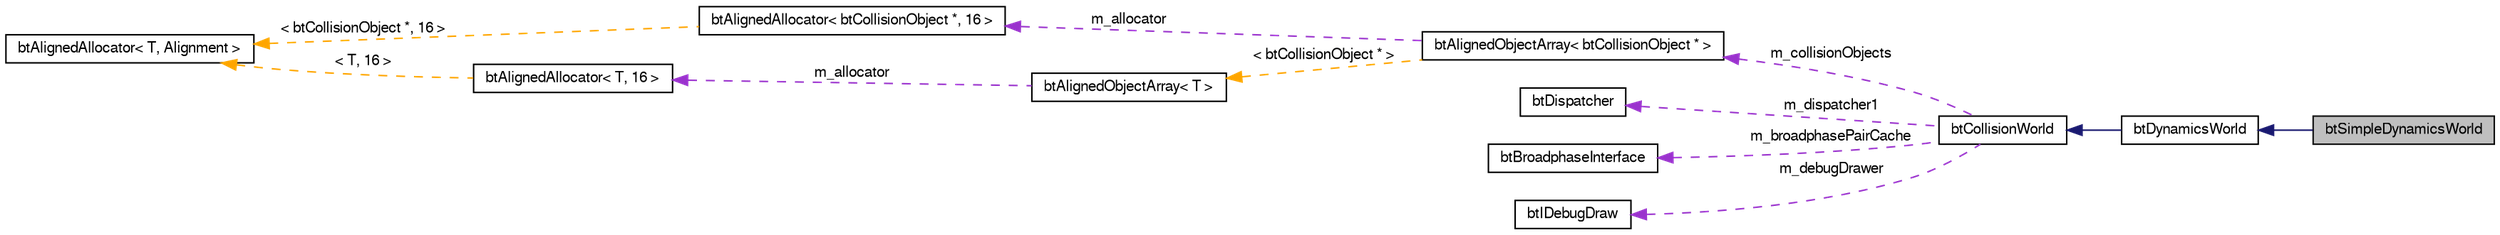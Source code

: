 digraph G
{
  bgcolor="transparent";
  edge [fontname="FreeSans",fontsize=10,labelfontname="FreeSans",labelfontsize=10];
  node [fontname="FreeSans",fontsize=10,shape=record];
  rankdir=LR;
  Node1 [label="btSimpleDynamicsWorld",height=0.2,width=0.4,color="black", fillcolor="grey75", style="filled" fontcolor="black"];
  Node2 -> Node1 [dir=back,color="midnightblue",fontsize=10,style="solid"];
  Node2 [label="btDynamicsWorld",height=0.2,width=0.4,color="black",URL="$classbt_dynamics_world.html",tooltip="The btDynamicsWorld is the interface class for several dynamics implementation, basic..."];
  Node3 -> Node2 [dir=back,color="midnightblue",fontsize=10,style="solid"];
  Node3 [label="btCollisionWorld",height=0.2,width=0.4,color="black",URL="$classbt_collision_world.html",tooltip="CollisionWorld is interface and container for the collision detection."];
  Node4 -> Node3 [dir=back,color="darkorchid3",fontsize=10,style="dashed",label="m_collisionObjects"];
  Node4 [label="btAlignedObjectArray\< btCollisionObject * \>",height=0.2,width=0.4,color="black",URL="$classbt_aligned_object_array.html"];
  Node5 -> Node4 [dir=back,color="darkorchid3",fontsize=10,style="dashed",label="m_allocator"];
  Node5 [label="btAlignedAllocator\< btCollisionObject *, 16 \>",height=0.2,width=0.4,color="black",URL="$classbt_aligned_allocator.html"];
  Node6 -> Node5 [dir=back,color="orange",fontsize=10,style="dashed",label="\< btCollisionObject *, 16 \>"];
  Node6 [label="btAlignedAllocator\< T, Alignment \>",height=0.2,width=0.4,color="black",URL="$classbt_aligned_allocator.html"];
  Node7 -> Node4 [dir=back,color="orange",fontsize=10,style="dashed",label="\< btCollisionObject * \>"];
  Node7 [label="btAlignedObjectArray\< T \>",height=0.2,width=0.4,color="black",URL="$classbt_aligned_object_array.html"];
  Node8 -> Node7 [dir=back,color="darkorchid3",fontsize=10,style="dashed",label="m_allocator"];
  Node8 [label="btAlignedAllocator\< T, 16 \>",height=0.2,width=0.4,color="black",URL="$classbt_aligned_allocator.html"];
  Node6 -> Node8 [dir=back,color="orange",fontsize=10,style="dashed",label="\< T, 16 \>"];
  Node9 -> Node3 [dir=back,color="darkorchid3",fontsize=10,style="dashed",label="m_dispatcher1"];
  Node9 [label="btDispatcher",height=0.2,width=0.4,color="black",URL="$classbt_dispatcher.html"];
  Node10 -> Node3 [dir=back,color="darkorchid3",fontsize=10,style="dashed",label="m_broadphasePairCache"];
  Node10 [label="btBroadphaseInterface",height=0.2,width=0.4,color="black",URL="$classbt_broadphase_interface.html"];
  Node11 -> Node3 [dir=back,color="darkorchid3",fontsize=10,style="dashed",label="m_debugDrawer"];
  Node11 [label="btIDebugDraw",height=0.2,width=0.4,color="black",URL="$classbt_i_debug_draw.html"];
}
